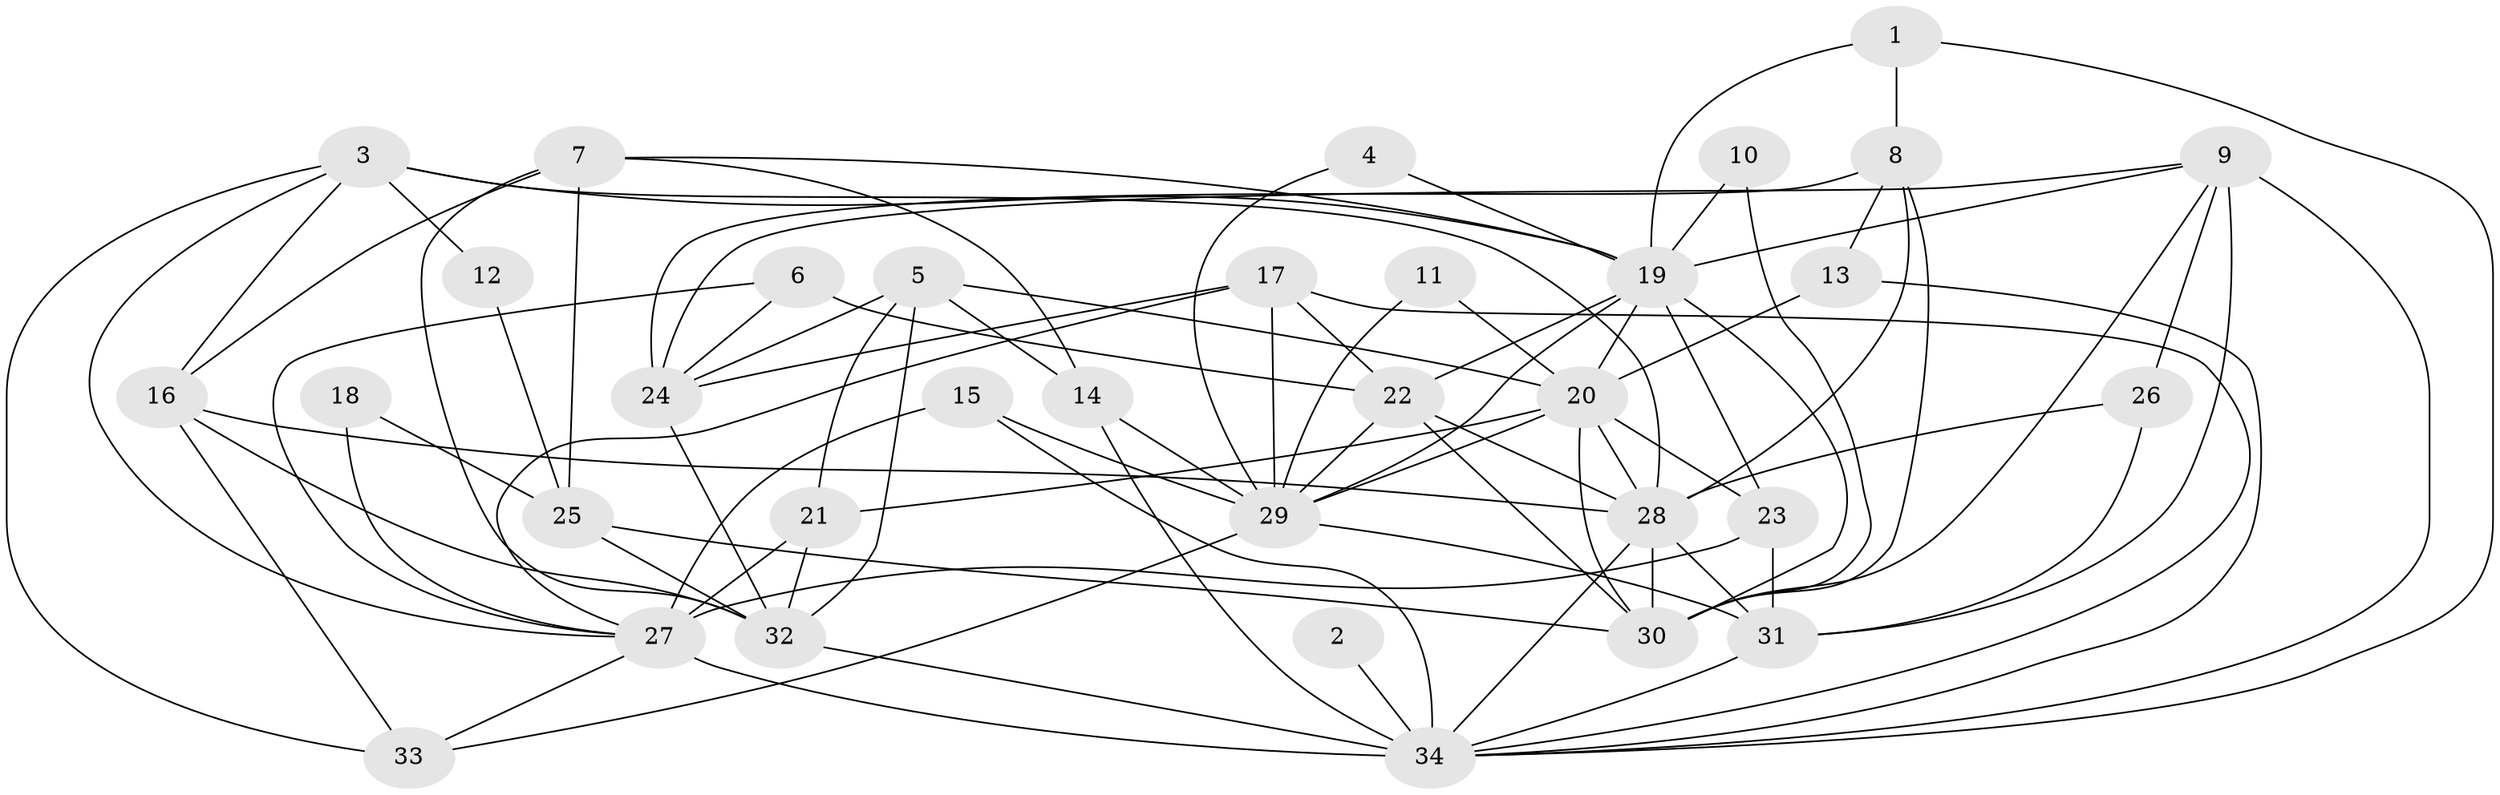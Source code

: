 // original degree distribution, {3: 0.23880597014925373, 4: 0.23880597014925373, 6: 0.1044776119402985, 5: 0.19402985074626866, 2: 0.1791044776119403, 7: 0.014925373134328358, 8: 0.014925373134328358, 10: 0.014925373134328358}
// Generated by graph-tools (version 1.1) at 2025/26/03/09/25 03:26:17]
// undirected, 34 vertices, 88 edges
graph export_dot {
graph [start="1"]
  node [color=gray90,style=filled];
  1;
  2;
  3;
  4;
  5;
  6;
  7;
  8;
  9;
  10;
  11;
  12;
  13;
  14;
  15;
  16;
  17;
  18;
  19;
  20;
  21;
  22;
  23;
  24;
  25;
  26;
  27;
  28;
  29;
  30;
  31;
  32;
  33;
  34;
  1 -- 8 [weight=1.0];
  1 -- 19 [weight=1.0];
  1 -- 34 [weight=1.0];
  2 -- 34 [weight=2.0];
  3 -- 12 [weight=1.0];
  3 -- 16 [weight=1.0];
  3 -- 19 [weight=1.0];
  3 -- 27 [weight=1.0];
  3 -- 28 [weight=1.0];
  3 -- 33 [weight=1.0];
  4 -- 19 [weight=1.0];
  4 -- 29 [weight=1.0];
  5 -- 14 [weight=1.0];
  5 -- 20 [weight=1.0];
  5 -- 21 [weight=2.0];
  5 -- 24 [weight=1.0];
  5 -- 32 [weight=1.0];
  6 -- 22 [weight=1.0];
  6 -- 24 [weight=1.0];
  6 -- 27 [weight=1.0];
  7 -- 14 [weight=1.0];
  7 -- 16 [weight=1.0];
  7 -- 19 [weight=1.0];
  7 -- 25 [weight=1.0];
  7 -- 32 [weight=1.0];
  8 -- 13 [weight=1.0];
  8 -- 24 [weight=1.0];
  8 -- 28 [weight=1.0];
  8 -- 30 [weight=1.0];
  9 -- 19 [weight=1.0];
  9 -- 24 [weight=1.0];
  9 -- 26 [weight=1.0];
  9 -- 30 [weight=1.0];
  9 -- 31 [weight=1.0];
  9 -- 34 [weight=3.0];
  10 -- 19 [weight=1.0];
  10 -- 30 [weight=1.0];
  11 -- 20 [weight=1.0];
  11 -- 29 [weight=1.0];
  12 -- 25 [weight=1.0];
  13 -- 20 [weight=1.0];
  13 -- 34 [weight=1.0];
  14 -- 29 [weight=1.0];
  14 -- 34 [weight=1.0];
  15 -- 27 [weight=1.0];
  15 -- 29 [weight=1.0];
  15 -- 34 [weight=1.0];
  16 -- 28 [weight=1.0];
  16 -- 32 [weight=1.0];
  16 -- 33 [weight=1.0];
  17 -- 22 [weight=1.0];
  17 -- 24 [weight=1.0];
  17 -- 27 [weight=1.0];
  17 -- 29 [weight=2.0];
  17 -- 34 [weight=1.0];
  18 -- 25 [weight=1.0];
  18 -- 27 [weight=2.0];
  19 -- 20 [weight=1.0];
  19 -- 22 [weight=1.0];
  19 -- 23 [weight=1.0];
  19 -- 29 [weight=1.0];
  19 -- 30 [weight=1.0];
  20 -- 21 [weight=1.0];
  20 -- 23 [weight=1.0];
  20 -- 28 [weight=1.0];
  20 -- 29 [weight=1.0];
  20 -- 30 [weight=1.0];
  21 -- 27 [weight=2.0];
  21 -- 32 [weight=1.0];
  22 -- 28 [weight=1.0];
  22 -- 29 [weight=1.0];
  22 -- 30 [weight=1.0];
  23 -- 27 [weight=1.0];
  23 -- 31 [weight=1.0];
  24 -- 32 [weight=1.0];
  25 -- 30 [weight=1.0];
  25 -- 32 [weight=1.0];
  26 -- 28 [weight=2.0];
  26 -- 31 [weight=1.0];
  27 -- 33 [weight=1.0];
  27 -- 34 [weight=4.0];
  28 -- 30 [weight=1.0];
  28 -- 31 [weight=1.0];
  28 -- 34 [weight=1.0];
  29 -- 31 [weight=1.0];
  29 -- 33 [weight=1.0];
  31 -- 34 [weight=1.0];
  32 -- 34 [weight=1.0];
}
